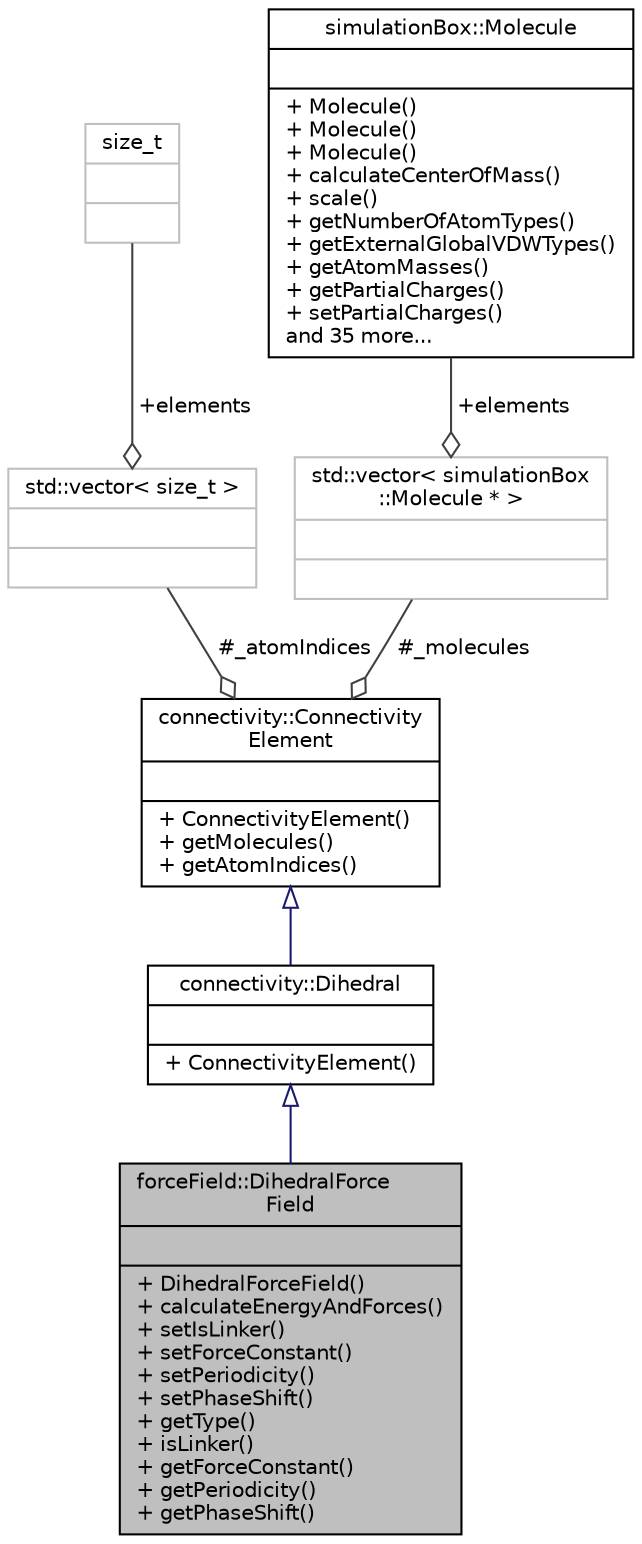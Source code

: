 digraph "forceField::DihedralForceField"
{
 // LATEX_PDF_SIZE
  edge [fontname="Helvetica",fontsize="10",labelfontname="Helvetica",labelfontsize="10"];
  node [fontname="Helvetica",fontsize="10",shape=record];
  Node1 [label="{forceField::DihedralForce\lField\n||+ DihedralForceField()\l+ calculateEnergyAndForces()\l+ setIsLinker()\l+ setForceConstant()\l+ setPeriodicity()\l+ setPhaseShift()\l+ getType()\l+ isLinker()\l+ getForceConstant()\l+ getPeriodicity()\l+ getPhaseShift()\l}",height=0.2,width=0.4,color="black", fillcolor="grey75", style="filled", fontcolor="black",tooltip="Represents a dihedral between four atoms."];
  Node2 -> Node1 [dir="back",color="midnightblue",fontsize="10",style="solid",arrowtail="onormal",fontname="Helvetica"];
  Node2 [label="{connectivity::Dihedral\n||+ ConnectivityElement()\l}",height=0.2,width=0.4,color="black", fillcolor="white", style="filled",URL="$classconnectivity_1_1Dihedral.html",tooltip="dihedral object containing all dihedral information"];
  Node3 -> Node2 [dir="back",color="midnightblue",fontsize="10",style="solid",arrowtail="onormal",fontname="Helvetica"];
  Node3 [label="{connectivity::Connectivity\lElement\n||+ ConnectivityElement()\l+ getMolecules()\l+ getAtomIndices()\l}",height=0.2,width=0.4,color="black", fillcolor="white", style="filled",URL="$classconnectivity_1_1ConnectivityElement.html",tooltip="Represents a connectivity element between n atoms."];
  Node4 -> Node3 [color="grey25",fontsize="10",style="solid",label=" #_atomIndices" ,arrowhead="odiamond",fontname="Helvetica"];
  Node4 [label="{std::vector\< size_t \>\n||}",height=0.2,width=0.4,color="grey75", fillcolor="white", style="filled",tooltip=" "];
  Node5 -> Node4 [color="grey25",fontsize="10",style="solid",label=" +elements" ,arrowhead="odiamond",fontname="Helvetica"];
  Node5 [label="{size_t\n||}",height=0.2,width=0.4,color="grey75", fillcolor="white", style="filled",tooltip=" "];
  Node6 -> Node3 [color="grey25",fontsize="10",style="solid",label=" #_molecules" ,arrowhead="odiamond",fontname="Helvetica"];
  Node6 [label="{std::vector\< simulationBox\l::Molecule * \>\n||}",height=0.2,width=0.4,color="grey75", fillcolor="white", style="filled",tooltip=" "];
  Node7 -> Node6 [color="grey25",fontsize="10",style="solid",label=" +elements" ,arrowhead="odiamond",fontname="Helvetica"];
  Node7 [label="{simulationBox::Molecule\n||+ Molecule()\l+ Molecule()\l+ Molecule()\l+ calculateCenterOfMass()\l+ scale()\l+ getNumberOfAtomTypes()\l+ getExternalGlobalVDWTypes()\l+ getAtomMasses()\l+ getPartialCharges()\l+ setPartialCharges()\land 35 more...\l}",height=0.2,width=0.4,color="black", fillcolor="white", style="filled",URL="$classsimulationBox_1_1Molecule.html",tooltip="containing all information about a molecule"];
}
